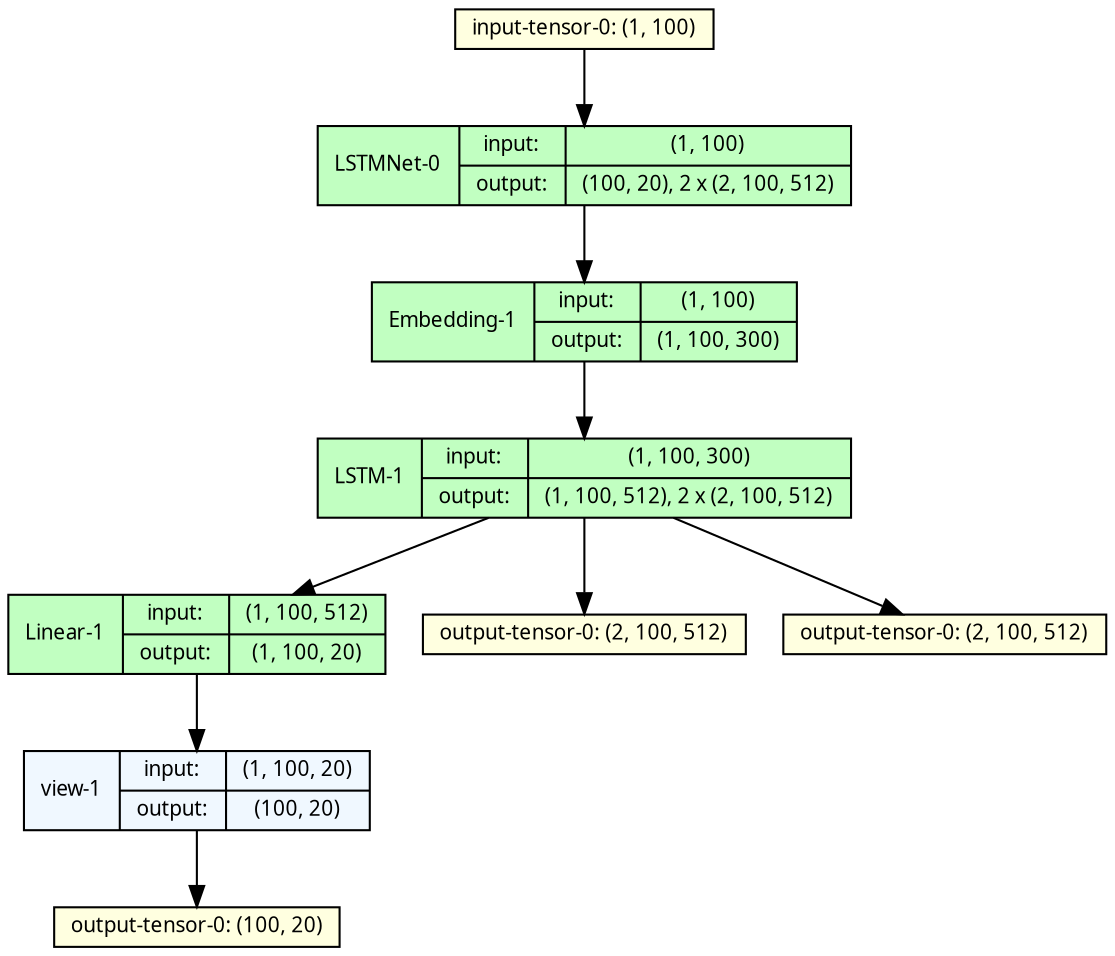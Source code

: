 strict digraph LSTM {
	graph [ordering=in size="12.0,12.0"]
	node [align=left fontname="Linux libertine" fontsize=10 height=0.2 ranksep=0.1 shape=record style=filled]
	edge [fontsize=10]
	0 [label="input-tensor-0: (1, 100)" fillcolor=lightyellow]
	1 [label="LSTMNet
-0|{input:|output:}|{(1, 100)|(100, 20), 2 x (2, 100, 512)}" fillcolor=darkseagreen1]
	2 [label="Embedding
-1|{input:|output:}|{(1, 100)|(1, 100, 300)}" fillcolor=darkseagreen1]
	3 [label="LSTM
-1|{input:|output:}|{(1, 100, 300)|(1, 100, 512), 2 x (2, 100, 512)}" fillcolor=darkseagreen1]
	4 [label="Linear
-1|{input:|output:}|{(1, 100, 512)|(1, 100, 20)}" fillcolor=darkseagreen1]
	5 [label="view
-1|{input:|output:}|{(1, 100, 20)|(100, 20)}" fillcolor=aliceblue]
	6 [label="output-tensor-0: (100, 20)" fillcolor=lightyellow]
	3 [label="LSTM
-1|{input:|output:}|{(1, 100, 300)|(1, 100, 512), 2 x (2, 100, 512)}" fillcolor=darkseagreen1]
	7 [label="output-tensor-0: (2, 100, 512)" fillcolor=lightyellow]
	3 [label="LSTM
-1|{input:|output:}|{(1, 100, 300)|(1, 100, 512), 2 x (2, 100, 512)}" fillcolor=darkseagreen1]
	8 [label="output-tensor-0: (2, 100, 512)" fillcolor=lightyellow]
	0 -> 1
	1 -> 2
	2 -> 3
	3 -> 4
	4 -> 5
	5 -> 6
	3 -> 7
	3 -> 8
}
